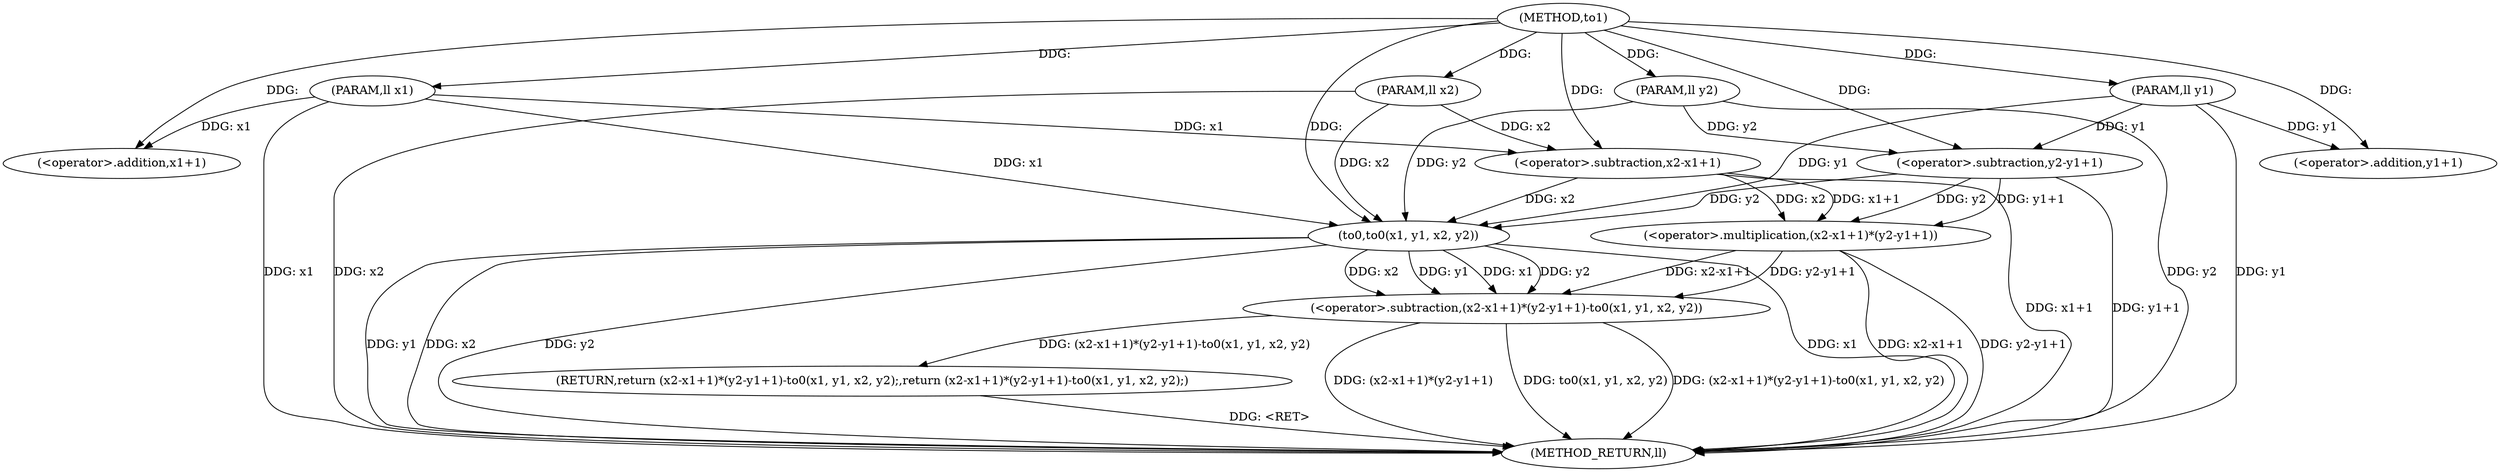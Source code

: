 digraph "to1" {  
"1001020" [label = "(METHOD,to1)" ]
"1001044" [label = "(METHOD_RETURN,ll)" ]
"1001021" [label = "(PARAM,ll x1)" ]
"1001022" [label = "(PARAM,ll y1)" ]
"1001023" [label = "(PARAM,ll x2)" ]
"1001024" [label = "(PARAM,ll y2)" ]
"1001026" [label = "(RETURN,return (x2-x1+1)*(y2-y1+1)-to0(x1, y1, x2, y2);,return (x2-x1+1)*(y2-y1+1)-to0(x1, y1, x2, y2);)" ]
"1001027" [label = "(<operator>.subtraction,(x2-x1+1)*(y2-y1+1)-to0(x1, y1, x2, y2))" ]
"1001028" [label = "(<operator>.multiplication,(x2-x1+1)*(y2-y1+1))" ]
"1001039" [label = "(to0,to0(x1, y1, x2, y2))" ]
"1001029" [label = "(<operator>.subtraction,x2-x1+1)" ]
"1001034" [label = "(<operator>.subtraction,y2-y1+1)" ]
"1001031" [label = "(<operator>.addition,x1+1)" ]
"1001036" [label = "(<operator>.addition,y1+1)" ]
  "1001021" -> "1001044"  [ label = "DDG: x1"] 
  "1001022" -> "1001044"  [ label = "DDG: y1"] 
  "1001023" -> "1001044"  [ label = "DDG: x2"] 
  "1001024" -> "1001044"  [ label = "DDG: y2"] 
  "1001029" -> "1001044"  [ label = "DDG: x1+1"] 
  "1001028" -> "1001044"  [ label = "DDG: x2-x1+1"] 
  "1001034" -> "1001044"  [ label = "DDG: y1+1"] 
  "1001028" -> "1001044"  [ label = "DDG: y2-y1+1"] 
  "1001027" -> "1001044"  [ label = "DDG: (x2-x1+1)*(y2-y1+1)"] 
  "1001039" -> "1001044"  [ label = "DDG: x1"] 
  "1001039" -> "1001044"  [ label = "DDG: y1"] 
  "1001039" -> "1001044"  [ label = "DDG: x2"] 
  "1001039" -> "1001044"  [ label = "DDG: y2"] 
  "1001027" -> "1001044"  [ label = "DDG: to0(x1, y1, x2, y2)"] 
  "1001027" -> "1001044"  [ label = "DDG: (x2-x1+1)*(y2-y1+1)-to0(x1, y1, x2, y2)"] 
  "1001026" -> "1001044"  [ label = "DDG: <RET>"] 
  "1001020" -> "1001021"  [ label = "DDG: "] 
  "1001020" -> "1001022"  [ label = "DDG: "] 
  "1001020" -> "1001023"  [ label = "DDG: "] 
  "1001020" -> "1001024"  [ label = "DDG: "] 
  "1001027" -> "1001026"  [ label = "DDG: (x2-x1+1)*(y2-y1+1)-to0(x1, y1, x2, y2)"] 
  "1001028" -> "1001027"  [ label = "DDG: x2-x1+1"] 
  "1001028" -> "1001027"  [ label = "DDG: y2-y1+1"] 
  "1001039" -> "1001027"  [ label = "DDG: x2"] 
  "1001039" -> "1001027"  [ label = "DDG: y1"] 
  "1001039" -> "1001027"  [ label = "DDG: x1"] 
  "1001039" -> "1001027"  [ label = "DDG: y2"] 
  "1001029" -> "1001028"  [ label = "DDG: x2"] 
  "1001029" -> "1001028"  [ label = "DDG: x1+1"] 
  "1001034" -> "1001028"  [ label = "DDG: y2"] 
  "1001034" -> "1001028"  [ label = "DDG: y1+1"] 
  "1001021" -> "1001039"  [ label = "DDG: x1"] 
  "1001020" -> "1001039"  [ label = "DDG: "] 
  "1001029" -> "1001039"  [ label = "DDG: x2"] 
  "1001023" -> "1001039"  [ label = "DDG: x2"] 
  "1001022" -> "1001039"  [ label = "DDG: y1"] 
  "1001034" -> "1001039"  [ label = "DDG: y2"] 
  "1001024" -> "1001039"  [ label = "DDG: y2"] 
  "1001023" -> "1001029"  [ label = "DDG: x2"] 
  "1001020" -> "1001029"  [ label = "DDG: "] 
  "1001021" -> "1001029"  [ label = "DDG: x1"] 
  "1001024" -> "1001034"  [ label = "DDG: y2"] 
  "1001020" -> "1001034"  [ label = "DDG: "] 
  "1001022" -> "1001034"  [ label = "DDG: y1"] 
  "1001021" -> "1001031"  [ label = "DDG: x1"] 
  "1001020" -> "1001031"  [ label = "DDG: "] 
  "1001022" -> "1001036"  [ label = "DDG: y1"] 
  "1001020" -> "1001036"  [ label = "DDG: "] 
}

